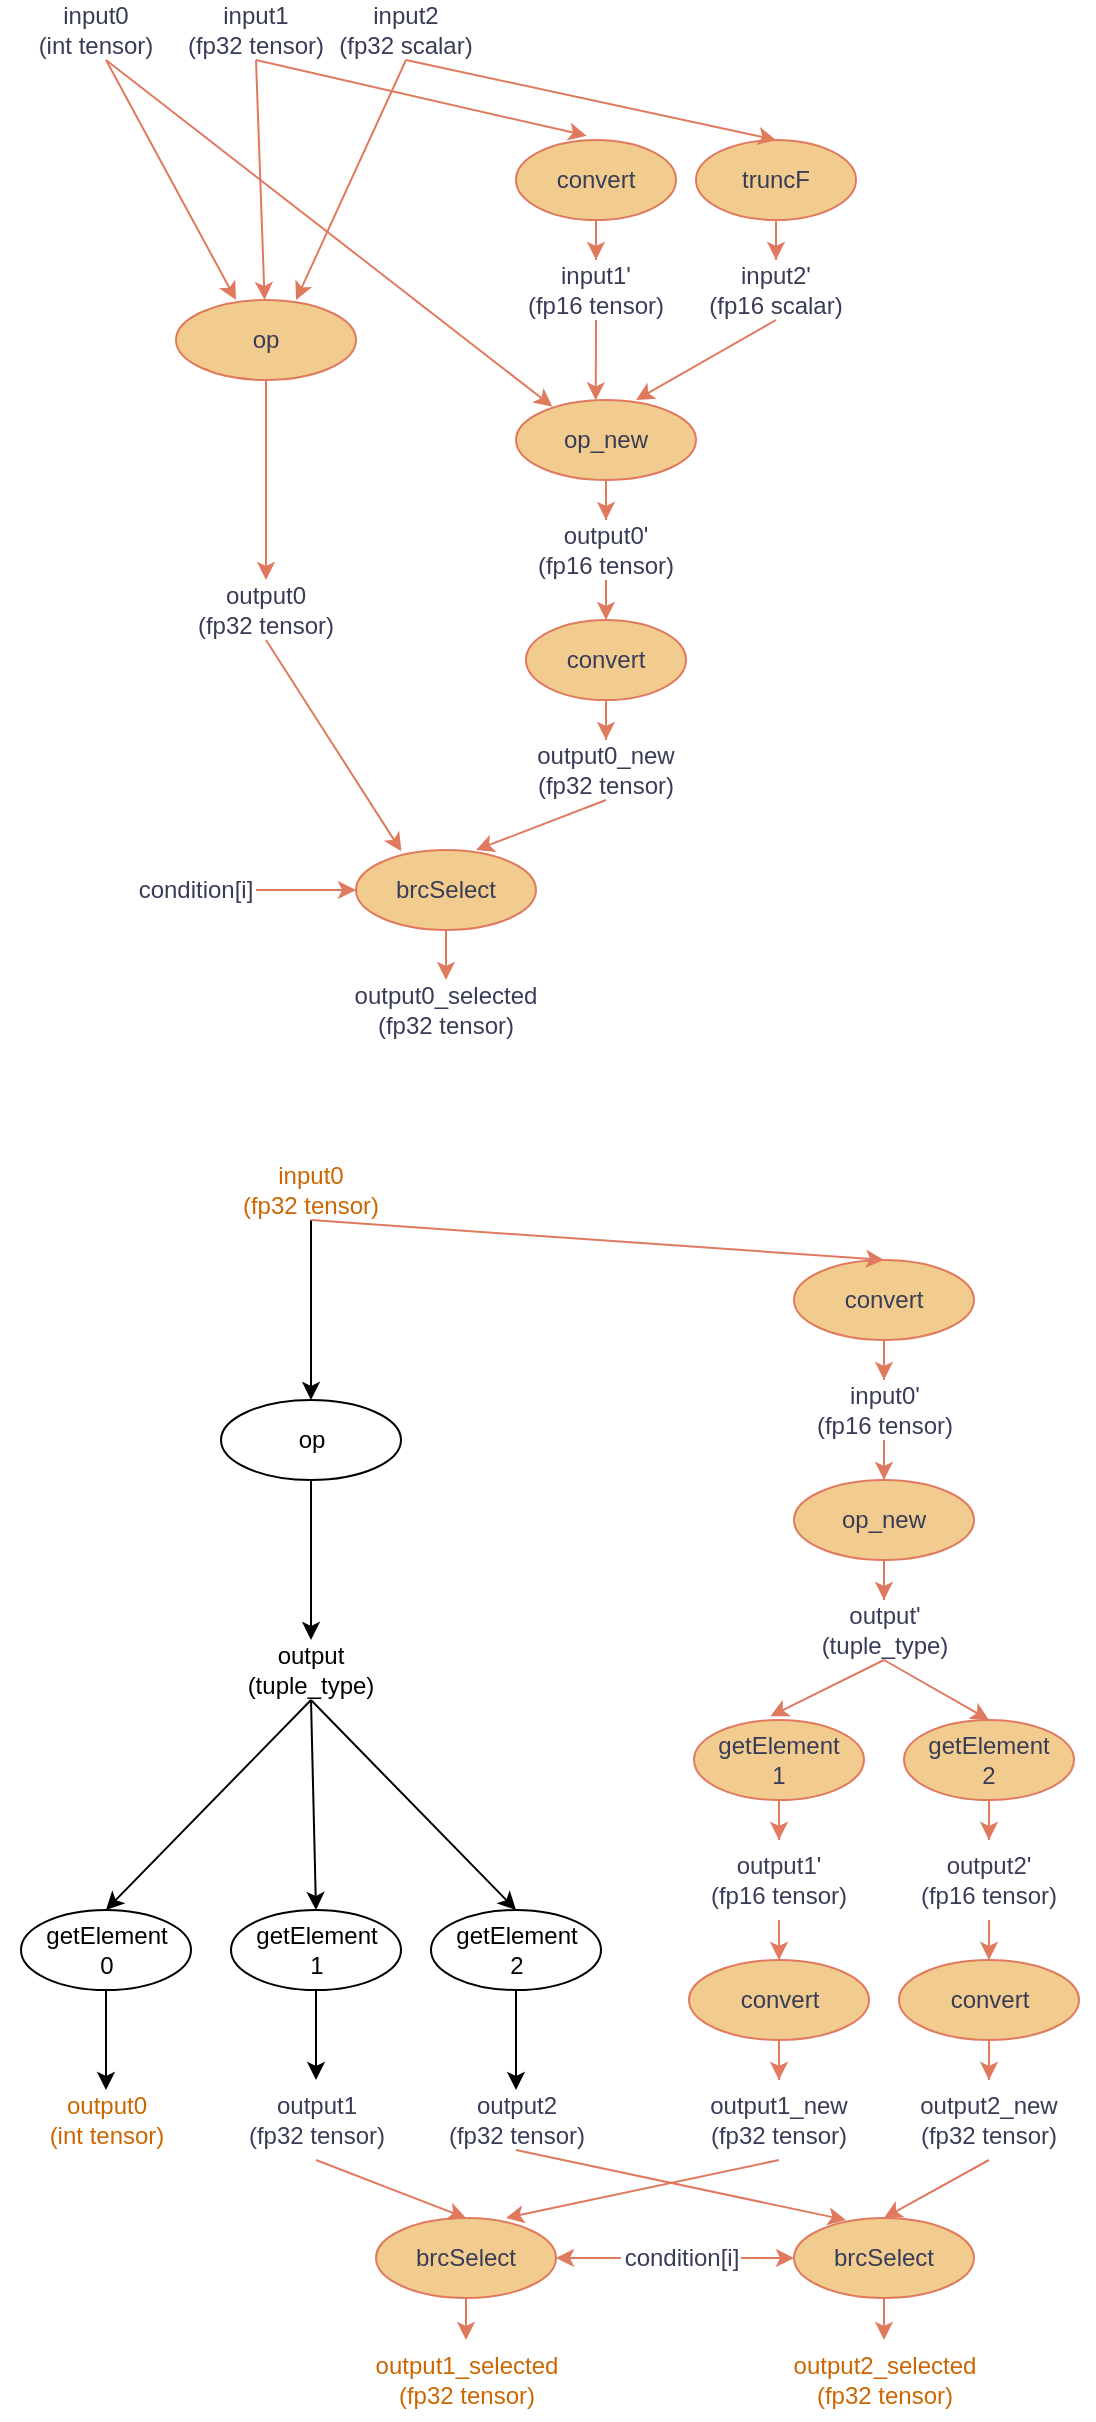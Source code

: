 <mxfile version="27.1.6">
  <diagram name="第 1 页" id="8usLCUESEWRcv9b8wNLU">
    <mxGraphModel dx="987" dy="632" grid="1" gridSize="10" guides="1" tooltips="1" connect="1" arrows="1" fold="1" page="1" pageScale="1" pageWidth="827" pageHeight="1169" math="0" shadow="0">
      <root>
        <mxCell id="0" />
        <mxCell id="1" parent="0" />
        <mxCell id="YgcYX4NG-kuvZ8Um1KBY-14" value="" style="edgeStyle=orthogonalEdgeStyle;rounded=0;orthogonalLoop=1;jettySize=auto;html=1;labelBackgroundColor=none;fontColor=default;strokeColor=#E07A5F;" edge="1" parent="1" source="YgcYX4NG-kuvZ8Um1KBY-1" target="YgcYX4NG-kuvZ8Um1KBY-9">
          <mxGeometry relative="1" as="geometry" />
        </mxCell>
        <mxCell id="YgcYX4NG-kuvZ8Um1KBY-1" value="op" style="ellipse;whiteSpace=wrap;html=1;labelBackgroundColor=none;fillColor=#F2CC8F;strokeColor=#E07A5F;fontColor=#393C56;" vertex="1" parent="1">
          <mxGeometry x="105" y="170" width="90" height="40" as="geometry" />
        </mxCell>
        <mxCell id="YgcYX4NG-kuvZ8Um1KBY-2" value="input1&lt;div&gt;(fp32 tensor)&lt;/div&gt;" style="text;html=1;align=center;verticalAlign=middle;whiteSpace=wrap;rounded=0;labelBackgroundColor=none;fontColor=#393C56;" vertex="1" parent="1">
          <mxGeometry x="95" y="20" width="100" height="30" as="geometry" />
        </mxCell>
        <mxCell id="YgcYX4NG-kuvZ8Um1KBY-3" value="input2&lt;div&gt;(fp32 scalar)&lt;/div&gt;" style="text;html=1;align=center;verticalAlign=middle;whiteSpace=wrap;rounded=0;labelBackgroundColor=none;fontColor=#393C56;" vertex="1" parent="1">
          <mxGeometry x="175" y="20" width="90" height="30" as="geometry" />
        </mxCell>
        <mxCell id="YgcYX4NG-kuvZ8Um1KBY-4" value="input0&lt;div&gt;(int tensor)&lt;/div&gt;" style="text;html=1;align=center;verticalAlign=middle;whiteSpace=wrap;rounded=0;labelBackgroundColor=none;fontColor=#393C56;" vertex="1" parent="1">
          <mxGeometry x="20" y="20" width="90" height="30" as="geometry" />
        </mxCell>
        <mxCell id="YgcYX4NG-kuvZ8Um1KBY-9" value="output0&lt;div&gt;(fp32 tensor)&lt;/div&gt;" style="text;html=1;align=center;verticalAlign=middle;whiteSpace=wrap;rounded=0;labelBackgroundColor=none;fontColor=#393C56;" vertex="1" parent="1">
          <mxGeometry x="95" y="310" width="110" height="30" as="geometry" />
        </mxCell>
        <mxCell id="YgcYX4NG-kuvZ8Um1KBY-10" value="" style="endArrow=classic;html=1;rounded=0;exitX=0.5;exitY=1;exitDx=0;exitDy=0;labelBackgroundColor=none;fontColor=default;strokeColor=#E07A5F;" edge="1" parent="1" source="YgcYX4NG-kuvZ8Um1KBY-2" target="YgcYX4NG-kuvZ8Um1KBY-1">
          <mxGeometry width="50" height="50" relative="1" as="geometry">
            <mxPoint x="285" y="180" as="sourcePoint" />
            <mxPoint x="145" y="90" as="targetPoint" />
          </mxGeometry>
        </mxCell>
        <mxCell id="YgcYX4NG-kuvZ8Um1KBY-13" value="" style="endArrow=classic;html=1;rounded=0;exitX=0.5;exitY=1;exitDx=0;exitDy=0;entryX=0.333;entryY=0;entryDx=0;entryDy=0;entryPerimeter=0;labelBackgroundColor=none;fontColor=default;strokeColor=#E07A5F;" edge="1" parent="1" target="YgcYX4NG-kuvZ8Um1KBY-1">
          <mxGeometry width="50" height="50" relative="1" as="geometry">
            <mxPoint x="70.0" y="50" as="sourcePoint" />
            <mxPoint x="335" y="130" as="targetPoint" />
          </mxGeometry>
        </mxCell>
        <mxCell id="YgcYX4NG-kuvZ8Um1KBY-21" value="" style="edgeStyle=orthogonalEdgeStyle;rounded=0;orthogonalLoop=1;jettySize=auto;html=1;labelBackgroundColor=none;strokeColor=#E07A5F;fontColor=default;" edge="1" parent="1" source="YgcYX4NG-kuvZ8Um1KBY-15" target="YgcYX4NG-kuvZ8Um1KBY-19">
          <mxGeometry relative="1" as="geometry" />
        </mxCell>
        <mxCell id="YgcYX4NG-kuvZ8Um1KBY-15" value="convert" style="ellipse;whiteSpace=wrap;html=1;labelBackgroundColor=none;fillColor=#F2CC8F;strokeColor=#E07A5F;fontColor=#393C56;" vertex="1" parent="1">
          <mxGeometry x="275" y="90" width="80" height="40" as="geometry" />
        </mxCell>
        <mxCell id="YgcYX4NG-kuvZ8Um1KBY-24" value="" style="edgeStyle=orthogonalEdgeStyle;rounded=0;orthogonalLoop=1;jettySize=auto;html=1;labelBackgroundColor=none;strokeColor=#E07A5F;fontColor=default;" edge="1" parent="1" source="YgcYX4NG-kuvZ8Um1KBY-16" target="YgcYX4NG-kuvZ8Um1KBY-20">
          <mxGeometry relative="1" as="geometry" />
        </mxCell>
        <mxCell id="YgcYX4NG-kuvZ8Um1KBY-16" value="truncF" style="ellipse;whiteSpace=wrap;html=1;labelBackgroundColor=none;fillColor=#F2CC8F;strokeColor=#E07A5F;fontColor=#393C56;" vertex="1" parent="1">
          <mxGeometry x="365" y="90" width="80" height="40" as="geometry" />
        </mxCell>
        <mxCell id="YgcYX4NG-kuvZ8Um1KBY-17" value="" style="endArrow=classic;html=1;rounded=0;exitX=0.5;exitY=1;exitDx=0;exitDy=0;entryX=0.441;entryY=-0.054;entryDx=0;entryDy=0;entryPerimeter=0;labelBackgroundColor=none;strokeColor=#E07A5F;fontColor=default;" edge="1" parent="1" source="YgcYX4NG-kuvZ8Um1KBY-2" target="YgcYX4NG-kuvZ8Um1KBY-15">
          <mxGeometry width="50" height="50" relative="1" as="geometry">
            <mxPoint x="285" y="180" as="sourcePoint" />
            <mxPoint x="335" y="130" as="targetPoint" />
          </mxGeometry>
        </mxCell>
        <mxCell id="YgcYX4NG-kuvZ8Um1KBY-18" value="" style="endArrow=classic;html=1;rounded=0;exitX=0.5;exitY=1;exitDx=0;exitDy=0;entryX=0.5;entryY=0;entryDx=0;entryDy=0;labelBackgroundColor=none;strokeColor=#E07A5F;fontColor=default;" edge="1" parent="1" source="YgcYX4NG-kuvZ8Um1KBY-3" target="YgcYX4NG-kuvZ8Um1KBY-16">
          <mxGeometry width="50" height="50" relative="1" as="geometry">
            <mxPoint x="285" y="180" as="sourcePoint" />
            <mxPoint x="335" y="130" as="targetPoint" />
          </mxGeometry>
        </mxCell>
        <mxCell id="YgcYX4NG-kuvZ8Um1KBY-19" value="input1&#39;&lt;div&gt;(fp16 tensor)&lt;/div&gt;" style="text;html=1;align=center;verticalAlign=middle;whiteSpace=wrap;rounded=0;labelBackgroundColor=none;fontColor=#393C56;" vertex="1" parent="1">
          <mxGeometry x="275" y="150" width="80" height="30" as="geometry" />
        </mxCell>
        <mxCell id="YgcYX4NG-kuvZ8Um1KBY-20" value="input2&#39;&lt;div&gt;(fp16 scalar)&lt;/div&gt;" style="text;html=1;align=center;verticalAlign=middle;whiteSpace=wrap;rounded=0;labelBackgroundColor=none;fontColor=#393C56;" vertex="1" parent="1">
          <mxGeometry x="360" y="150" width="90" height="30" as="geometry" />
        </mxCell>
        <mxCell id="YgcYX4NG-kuvZ8Um1KBY-25" value="" style="endArrow=classic;html=1;rounded=0;exitX=0.5;exitY=1;exitDx=0;exitDy=0;entryX=0.202;entryY=0.082;entryDx=0;entryDy=0;entryPerimeter=0;labelBackgroundColor=none;strokeColor=#E07A5F;fontColor=default;" edge="1" parent="1" target="YgcYX4NG-kuvZ8Um1KBY-26">
          <mxGeometry width="50" height="50" relative="1" as="geometry">
            <mxPoint x="70.0" y="50" as="sourcePoint" />
            <mxPoint x="255" y="170" as="targetPoint" />
          </mxGeometry>
        </mxCell>
        <mxCell id="YgcYX4NG-kuvZ8Um1KBY-32" value="" style="edgeStyle=orthogonalEdgeStyle;rounded=0;orthogonalLoop=1;jettySize=auto;html=1;labelBackgroundColor=none;strokeColor=#E07A5F;fontColor=default;" edge="1" parent="1" source="YgcYX4NG-kuvZ8Um1KBY-26" target="YgcYX4NG-kuvZ8Um1KBY-30">
          <mxGeometry relative="1" as="geometry" />
        </mxCell>
        <mxCell id="YgcYX4NG-kuvZ8Um1KBY-26" value="op_new" style="ellipse;whiteSpace=wrap;html=1;labelBackgroundColor=none;fillColor=#F2CC8F;strokeColor=#E07A5F;fontColor=#393C56;" vertex="1" parent="1">
          <mxGeometry x="275" y="220" width="90" height="40" as="geometry" />
        </mxCell>
        <mxCell id="YgcYX4NG-kuvZ8Um1KBY-27" value="" style="endArrow=classic;html=1;rounded=0;exitX=0.5;exitY=1;exitDx=0;exitDy=0;entryX=0.443;entryY=0.004;entryDx=0;entryDy=0;entryPerimeter=0;labelBackgroundColor=none;strokeColor=#E07A5F;fontColor=default;" edge="1" parent="1" source="YgcYX4NG-kuvZ8Um1KBY-19" target="YgcYX4NG-kuvZ8Um1KBY-26">
          <mxGeometry width="50" height="50" relative="1" as="geometry">
            <mxPoint x="285" y="180" as="sourcePoint" />
            <mxPoint x="335" y="130" as="targetPoint" />
          </mxGeometry>
        </mxCell>
        <mxCell id="YgcYX4NG-kuvZ8Um1KBY-28" value="" style="endArrow=classic;html=1;rounded=0;exitX=0.5;exitY=1;exitDx=0;exitDy=0;entryX=0.667;entryY=0;entryDx=0;entryDy=0;entryPerimeter=0;labelBackgroundColor=none;strokeColor=#E07A5F;fontColor=default;" edge="1" parent="1" source="YgcYX4NG-kuvZ8Um1KBY-20" target="YgcYX4NG-kuvZ8Um1KBY-26">
          <mxGeometry width="50" height="50" relative="1" as="geometry">
            <mxPoint x="285" y="180" as="sourcePoint" />
            <mxPoint x="335" y="130" as="targetPoint" />
          </mxGeometry>
        </mxCell>
        <mxCell id="YgcYX4NG-kuvZ8Um1KBY-29" value="" style="endArrow=classic;html=1;rounded=0;exitX=0.5;exitY=1;exitDx=0;exitDy=0;entryX=0.667;entryY=0;entryDx=0;entryDy=0;entryPerimeter=0;labelBackgroundColor=none;fontColor=default;strokeColor=#E07A5F;" edge="1" parent="1" source="YgcYX4NG-kuvZ8Um1KBY-3" target="YgcYX4NG-kuvZ8Um1KBY-1">
          <mxGeometry width="50" height="50" relative="1" as="geometry">
            <mxPoint x="285" y="180" as="sourcePoint" />
            <mxPoint x="335" y="130" as="targetPoint" />
          </mxGeometry>
        </mxCell>
        <mxCell id="YgcYX4NG-kuvZ8Um1KBY-34" value="" style="edgeStyle=orthogonalEdgeStyle;rounded=0;orthogonalLoop=1;jettySize=auto;html=1;labelBackgroundColor=none;strokeColor=#E07A5F;fontColor=default;" edge="1" parent="1" source="YgcYX4NG-kuvZ8Um1KBY-30" target="YgcYX4NG-kuvZ8Um1KBY-33">
          <mxGeometry relative="1" as="geometry" />
        </mxCell>
        <mxCell id="YgcYX4NG-kuvZ8Um1KBY-30" value="output0&#39;&lt;div&gt;(fp16 tensor)&lt;/div&gt;" style="text;html=1;align=center;verticalAlign=middle;whiteSpace=wrap;rounded=0;labelBackgroundColor=none;fontColor=#393C56;" vertex="1" parent="1">
          <mxGeometry x="265" y="280" width="110" height="30" as="geometry" />
        </mxCell>
        <mxCell id="YgcYX4NG-kuvZ8Um1KBY-36" value="" style="edgeStyle=orthogonalEdgeStyle;rounded=0;orthogonalLoop=1;jettySize=auto;html=1;labelBackgroundColor=none;strokeColor=#E07A5F;fontColor=default;" edge="1" parent="1" source="YgcYX4NG-kuvZ8Um1KBY-33" target="YgcYX4NG-kuvZ8Um1KBY-35">
          <mxGeometry relative="1" as="geometry" />
        </mxCell>
        <mxCell id="YgcYX4NG-kuvZ8Um1KBY-33" value="convert" style="ellipse;whiteSpace=wrap;html=1;labelBackgroundColor=none;fillColor=#F2CC8F;strokeColor=#E07A5F;fontColor=#393C56;" vertex="1" parent="1">
          <mxGeometry x="280" y="330" width="80" height="40" as="geometry" />
        </mxCell>
        <mxCell id="YgcYX4NG-kuvZ8Um1KBY-35" value="output0_new&lt;div&gt;(fp32 tensor)&lt;/div&gt;" style="text;html=1;align=center;verticalAlign=middle;whiteSpace=wrap;rounded=0;labelBackgroundColor=none;fontColor=#393C56;" vertex="1" parent="1">
          <mxGeometry x="265" y="390" width="110" height="30" as="geometry" />
        </mxCell>
        <mxCell id="YgcYX4NG-kuvZ8Um1KBY-44" value="" style="edgeStyle=orthogonalEdgeStyle;rounded=0;orthogonalLoop=1;jettySize=auto;html=1;labelBackgroundColor=none;strokeColor=#E07A5F;fontColor=default;" edge="1" parent="1" source="YgcYX4NG-kuvZ8Um1KBY-37" target="YgcYX4NG-kuvZ8Um1KBY-43">
          <mxGeometry relative="1" as="geometry" />
        </mxCell>
        <mxCell id="YgcYX4NG-kuvZ8Um1KBY-37" value="brcSelect" style="ellipse;whiteSpace=wrap;html=1;labelBackgroundColor=none;fillColor=#F2CC8F;strokeColor=#E07A5F;fontColor=#393C56;" vertex="1" parent="1">
          <mxGeometry x="195" y="445" width="90" height="40" as="geometry" />
        </mxCell>
        <mxCell id="YgcYX4NG-kuvZ8Um1KBY-38" value="" style="endArrow=classic;html=1;rounded=0;exitX=0.5;exitY=1;exitDx=0;exitDy=0;entryX=0.252;entryY=0.017;entryDx=0;entryDy=0;entryPerimeter=0;labelBackgroundColor=none;strokeColor=#E07A5F;fontColor=default;" edge="1" parent="1" source="YgcYX4NG-kuvZ8Um1KBY-9" target="YgcYX4NG-kuvZ8Um1KBY-37">
          <mxGeometry width="50" height="50" relative="1" as="geometry">
            <mxPoint x="255" y="310" as="sourcePoint" />
            <mxPoint x="305" y="260" as="targetPoint" />
          </mxGeometry>
        </mxCell>
        <mxCell id="YgcYX4NG-kuvZ8Um1KBY-39" value="" style="endArrow=classic;html=1;rounded=0;exitX=0.5;exitY=1;exitDx=0;exitDy=0;entryX=0.667;entryY=0;entryDx=0;entryDy=0;entryPerimeter=0;labelBackgroundColor=none;strokeColor=#E07A5F;fontColor=default;" edge="1" parent="1" source="YgcYX4NG-kuvZ8Um1KBY-35" target="YgcYX4NG-kuvZ8Um1KBY-37">
          <mxGeometry width="50" height="50" relative="1" as="geometry">
            <mxPoint x="265" y="410" as="sourcePoint" />
            <mxPoint x="225" y="440" as="targetPoint" />
          </mxGeometry>
        </mxCell>
        <mxCell id="YgcYX4NG-kuvZ8Um1KBY-42" value="" style="edgeStyle=orthogonalEdgeStyle;rounded=0;orthogonalLoop=1;jettySize=auto;html=1;labelBackgroundColor=none;strokeColor=#E07A5F;fontColor=default;" edge="1" parent="1" source="YgcYX4NG-kuvZ8Um1KBY-40" target="YgcYX4NG-kuvZ8Um1KBY-37">
          <mxGeometry relative="1" as="geometry" />
        </mxCell>
        <mxCell id="YgcYX4NG-kuvZ8Um1KBY-40" value="condition[i]" style="text;html=1;align=center;verticalAlign=middle;whiteSpace=wrap;rounded=0;labelBackgroundColor=none;fontColor=#393C56;" vertex="1" parent="1">
          <mxGeometry x="85" y="450" width="60" height="30" as="geometry" />
        </mxCell>
        <mxCell id="YgcYX4NG-kuvZ8Um1KBY-43" value="output0_selected&lt;div&gt;(fp32 tensor)&lt;/div&gt;" style="text;html=1;align=center;verticalAlign=middle;whiteSpace=wrap;rounded=0;labelBackgroundColor=none;fontColor=#393C56;" vertex="1" parent="1">
          <mxGeometry x="185" y="510" width="110" height="30" as="geometry" />
        </mxCell>
        <mxCell id="YgcYX4NG-kuvZ8Um1KBY-45" value="input0&lt;div&gt;(fp32 tensor)&lt;/div&gt;" style="text;html=1;align=center;verticalAlign=middle;whiteSpace=wrap;rounded=0;fontColor=#CC6600;labelBackgroundColor=none;" vertex="1" parent="1">
          <mxGeometry x="120" y="600" width="105" height="30" as="geometry" />
        </mxCell>
        <mxCell id="YgcYX4NG-kuvZ8Um1KBY-53" value="" style="edgeStyle=orthogonalEdgeStyle;rounded=0;orthogonalLoop=1;jettySize=auto;html=1;fontColor=default;labelBackgroundColor=none;" edge="1" parent="1" source="YgcYX4NG-kuvZ8Um1KBY-46" target="YgcYX4NG-kuvZ8Um1KBY-50">
          <mxGeometry relative="1" as="geometry" />
        </mxCell>
        <mxCell id="YgcYX4NG-kuvZ8Um1KBY-46" value="op" style="ellipse;whiteSpace=wrap;html=1;labelBackgroundColor=none;" vertex="1" parent="1">
          <mxGeometry x="127.5" y="720" width="90" height="40" as="geometry" />
        </mxCell>
        <mxCell id="YgcYX4NG-kuvZ8Um1KBY-47" value="output0&lt;div&gt;(int tensor)&lt;/div&gt;" style="text;html=1;align=center;verticalAlign=middle;whiteSpace=wrap;rounded=0;fontColor=#CC6600;labelBackgroundColor=none;" vertex="1" parent="1">
          <mxGeometry x="17.5" y="1065" width="105" height="30" as="geometry" />
        </mxCell>
        <mxCell id="YgcYX4NG-kuvZ8Um1KBY-48" value="output1&lt;span style=&quot;color: rgba(0, 0, 0, 0); font-family: monospace; font-size: 0px; text-align: start; text-wrap-mode: nowrap;&quot;&gt;%3CmxGraphModel%3E%3Croot%3E%3CmxCell%20id%3D%220%22%2F%3E%3CmxCell%20id%3D%221%22%20parent%3D%220%22%2F%3E%3CmxCell%20id%3D%222%22%20value%3D%22output0%26lt%3Bdiv%26gt%3B(fp32%20tensor)%26lt%3B%2Fdiv%26gt%3B%22%20style%3D%22text%3Bhtml%3D1%3Balign%3Dcenter%3BverticalAlign%3Dmiddle%3BwhiteSpace%3Dwrap%3Brounded%3D0%3BfontColor%3D%23393C56%3B%22%20vertex%3D%221%22%20parent%3D%221%22%3E%3CmxGeometry%20x%3D%2270%22%20y%3D%22760%22%20width%3D%22105%22%20height%3D%2230%22%20as%3D%22geometry%22%2F%3E%3C%2FmxCell%3E%3C%2Froot%3E%3C%2FmxGraphModel%3E&lt;/span&gt;&lt;div&gt;(fp32 tensor)&lt;/div&gt;" style="text;html=1;align=center;verticalAlign=middle;whiteSpace=wrap;rounded=0;fontColor=#393C56;labelBackgroundColor=none;" vertex="1" parent="1">
          <mxGeometry x="122.5" y="1060" width="105" height="40" as="geometry" />
        </mxCell>
        <mxCell id="YgcYX4NG-kuvZ8Um1KBY-49" value="output2&lt;span style=&quot;color: rgba(0, 0, 0, 0); font-family: monospace; font-size: 0px; text-align: start; text-wrap-mode: nowrap;&quot;&gt;%3CmxGraphModel%3E%3Croot%3E%3CmxCell%20id%3D%220%22%2F%3E%3CmxCell%20id%3D%221%22%20parent%3D%220%22%2F%3E%3CmxCell%20id%3D%222%22%20value%3D%22output0%26lt%3Bdiv%26gt%3B(fp32%20tensor)%26lt%3B%2Fdiv%26gt%3B%22%20style%3D%22text%3Bhtml%3D1%3Balign%3Dcenter%3BverticalAlign%3Dmiddle%3BwhiteSpace%3Dwrap%3Brounded%3D0%3BfontColor%3D%23393C56%3B%22%20vertex%3D%221%22%20parent%3D%221%22%3E%3CmxGeometry%20x%3D%2270%22%20y%3D%22760%22%20width%3D%22105%22%20height%3D%2230%22%20as%3D%22geometry%22%2F%3E%3C%2FmxCell%3E%3C%2Froot%3E%3C%2FmxGraphModel%3E&lt;/span&gt;&lt;div&gt;(fp32 tensor)&lt;/div&gt;" style="text;html=1;align=center;verticalAlign=middle;whiteSpace=wrap;rounded=0;fontColor=#393C56;labelBackgroundColor=none;" vertex="1" parent="1">
          <mxGeometry x="222.5" y="1065" width="105" height="30" as="geometry" />
        </mxCell>
        <mxCell id="YgcYX4NG-kuvZ8Um1KBY-50" value="output&lt;div&gt;(tuple_type)&lt;/div&gt;" style="text;html=1;align=center;verticalAlign=middle;whiteSpace=wrap;rounded=0;labelBackgroundColor=none;" vertex="1" parent="1">
          <mxGeometry x="120" y="840" width="105" height="30" as="geometry" />
        </mxCell>
        <mxCell id="YgcYX4NG-kuvZ8Um1KBY-52" value="" style="endArrow=classic;html=1;rounded=0;fontColor=default;exitX=0.5;exitY=1;exitDx=0;exitDy=0;entryX=0.5;entryY=0;entryDx=0;entryDy=0;labelBackgroundColor=none;" edge="1" parent="1" source="YgcYX4NG-kuvZ8Um1KBY-45" target="YgcYX4NG-kuvZ8Um1KBY-46">
          <mxGeometry width="50" height="50" relative="1" as="geometry">
            <mxPoint x="285" y="640" as="sourcePoint" />
            <mxPoint x="335" y="590" as="targetPoint" />
          </mxGeometry>
        </mxCell>
        <mxCell id="YgcYX4NG-kuvZ8Um1KBY-61" value="" style="edgeStyle=orthogonalEdgeStyle;rounded=0;orthogonalLoop=1;jettySize=auto;html=1;fontColor=default;labelBackgroundColor=none;" edge="1" parent="1" source="YgcYX4NG-kuvZ8Um1KBY-54" target="YgcYX4NG-kuvZ8Um1KBY-47">
          <mxGeometry relative="1" as="geometry" />
        </mxCell>
        <mxCell id="YgcYX4NG-kuvZ8Um1KBY-54" value="getElement&lt;div&gt;0&lt;/div&gt;" style="ellipse;whiteSpace=wrap;html=1;labelBackgroundColor=none;" vertex="1" parent="1">
          <mxGeometry x="27.5" y="975" width="85" height="40" as="geometry" />
        </mxCell>
        <mxCell id="YgcYX4NG-kuvZ8Um1KBY-62" value="" style="edgeStyle=orthogonalEdgeStyle;rounded=0;orthogonalLoop=1;jettySize=auto;html=1;fontColor=default;labelBackgroundColor=none;" edge="1" parent="1" source="YgcYX4NG-kuvZ8Um1KBY-55" target="YgcYX4NG-kuvZ8Um1KBY-48">
          <mxGeometry relative="1" as="geometry" />
        </mxCell>
        <mxCell id="YgcYX4NG-kuvZ8Um1KBY-55" value="getElement&lt;div&gt;1&lt;/div&gt;" style="ellipse;whiteSpace=wrap;html=1;labelBackgroundColor=none;" vertex="1" parent="1">
          <mxGeometry x="132.5" y="975" width="85" height="40" as="geometry" />
        </mxCell>
        <mxCell id="YgcYX4NG-kuvZ8Um1KBY-63" value="" style="edgeStyle=orthogonalEdgeStyle;rounded=0;orthogonalLoop=1;jettySize=auto;html=1;fontColor=default;labelBackgroundColor=none;" edge="1" parent="1" source="YgcYX4NG-kuvZ8Um1KBY-56" target="YgcYX4NG-kuvZ8Um1KBY-49">
          <mxGeometry relative="1" as="geometry" />
        </mxCell>
        <mxCell id="YgcYX4NG-kuvZ8Um1KBY-56" value="getElement&lt;div&gt;2&lt;/div&gt;" style="ellipse;whiteSpace=wrap;html=1;labelBackgroundColor=none;" vertex="1" parent="1">
          <mxGeometry x="232.5" y="975" width="85" height="40" as="geometry" />
        </mxCell>
        <mxCell id="YgcYX4NG-kuvZ8Um1KBY-57" value="" style="endArrow=classic;html=1;rounded=0;fontColor=default;exitX=0.5;exitY=1;exitDx=0;exitDy=0;entryX=0.5;entryY=0;entryDx=0;entryDy=0;labelBackgroundColor=none;" edge="1" parent="1" source="YgcYX4NG-kuvZ8Um1KBY-50" target="YgcYX4NG-kuvZ8Um1KBY-54">
          <mxGeometry width="50" height="50" relative="1" as="geometry">
            <mxPoint x="342.5" y="1005" as="sourcePoint" />
            <mxPoint x="392.5" y="955" as="targetPoint" />
          </mxGeometry>
        </mxCell>
        <mxCell id="YgcYX4NG-kuvZ8Um1KBY-58" value="" style="endArrow=classic;html=1;rounded=0;fontColor=default;exitX=0.5;exitY=1;exitDx=0;exitDy=0;entryX=0.5;entryY=0;entryDx=0;entryDy=0;labelBackgroundColor=none;" edge="1" parent="1" source="YgcYX4NG-kuvZ8Um1KBY-50" target="YgcYX4NG-kuvZ8Um1KBY-55">
          <mxGeometry width="50" height="50" relative="1" as="geometry">
            <mxPoint x="342.5" y="1005" as="sourcePoint" />
            <mxPoint x="392.5" y="955" as="targetPoint" />
          </mxGeometry>
        </mxCell>
        <mxCell id="YgcYX4NG-kuvZ8Um1KBY-59" value="" style="endArrow=classic;html=1;rounded=0;fontColor=default;exitX=0.5;exitY=1;exitDx=0;exitDy=0;entryX=0.5;entryY=0;entryDx=0;entryDy=0;labelBackgroundColor=none;" edge="1" parent="1" source="YgcYX4NG-kuvZ8Um1KBY-50" target="YgcYX4NG-kuvZ8Um1KBY-56">
          <mxGeometry width="50" height="50" relative="1" as="geometry">
            <mxPoint x="342.5" y="1005" as="sourcePoint" />
            <mxPoint x="392.5" y="955" as="targetPoint" />
          </mxGeometry>
        </mxCell>
        <mxCell id="YgcYX4NG-kuvZ8Um1KBY-67" value="" style="edgeStyle=orthogonalEdgeStyle;rounded=0;orthogonalLoop=1;jettySize=auto;html=1;strokeColor=#E07A5F;fontColor=default;fillColor=#F2CC8F;labelBackgroundColor=none;" edge="1" parent="1" source="YgcYX4NG-kuvZ8Um1KBY-64" target="YgcYX4NG-kuvZ8Um1KBY-66">
          <mxGeometry relative="1" as="geometry" />
        </mxCell>
        <mxCell id="YgcYX4NG-kuvZ8Um1KBY-64" value="convert" style="ellipse;whiteSpace=wrap;html=1;labelBackgroundColor=none;fillColor=#F2CC8F;strokeColor=#E07A5F;fontColor=#393C56;" vertex="1" parent="1">
          <mxGeometry x="414" y="650" width="90" height="40" as="geometry" />
        </mxCell>
        <mxCell id="YgcYX4NG-kuvZ8Um1KBY-65" value="" style="endArrow=classic;html=1;rounded=0;strokeColor=#E07A5F;fontColor=default;fillColor=#F2CC8F;exitX=0.5;exitY=1;exitDx=0;exitDy=0;entryX=0.5;entryY=0;entryDx=0;entryDy=0;labelBackgroundColor=none;" edge="1" parent="1" source="YgcYX4NG-kuvZ8Um1KBY-45" target="YgcYX4NG-kuvZ8Um1KBY-64">
          <mxGeometry width="50" height="50" relative="1" as="geometry">
            <mxPoint x="340" y="760" as="sourcePoint" />
            <mxPoint x="390" y="710" as="targetPoint" />
          </mxGeometry>
        </mxCell>
        <mxCell id="YgcYX4NG-kuvZ8Um1KBY-70" value="" style="edgeStyle=orthogonalEdgeStyle;rounded=0;orthogonalLoop=1;jettySize=auto;html=1;strokeColor=#E07A5F;fontColor=default;fillColor=#F2CC8F;labelBackgroundColor=none;" edge="1" parent="1" source="YgcYX4NG-kuvZ8Um1KBY-66" target="YgcYX4NG-kuvZ8Um1KBY-69">
          <mxGeometry relative="1" as="geometry" />
        </mxCell>
        <mxCell id="YgcYX4NG-kuvZ8Um1KBY-66" value="input0&#39;&lt;div&gt;(fp16 tensor)&lt;/div&gt;" style="text;html=1;align=center;verticalAlign=middle;whiteSpace=wrap;rounded=0;fontColor=#393C56;labelBackgroundColor=none;" vertex="1" parent="1">
          <mxGeometry x="406.5" y="710" width="105" height="30" as="geometry" />
        </mxCell>
        <mxCell id="YgcYX4NG-kuvZ8Um1KBY-72" value="" style="edgeStyle=orthogonalEdgeStyle;rounded=0;orthogonalLoop=1;jettySize=auto;html=1;strokeColor=#E07A5F;fontColor=default;fillColor=#F2CC8F;labelBackgroundColor=none;" edge="1" parent="1" source="YgcYX4NG-kuvZ8Um1KBY-69" target="YgcYX4NG-kuvZ8Um1KBY-71">
          <mxGeometry relative="1" as="geometry" />
        </mxCell>
        <mxCell id="YgcYX4NG-kuvZ8Um1KBY-69" value="op_new" style="ellipse;whiteSpace=wrap;html=1;labelBackgroundColor=none;fillColor=#F2CC8F;strokeColor=#E07A5F;fontColor=#393C56;" vertex="1" parent="1">
          <mxGeometry x="414" y="760" width="90" height="40" as="geometry" />
        </mxCell>
        <mxCell id="YgcYX4NG-kuvZ8Um1KBY-71" value="output&#39;&lt;div&gt;(tuple_type)&lt;/div&gt;" style="text;html=1;align=center;verticalAlign=middle;whiteSpace=wrap;rounded=0;fontColor=#393C56;labelBackgroundColor=none;" vertex="1" parent="1">
          <mxGeometry x="406.5" y="820" width="105" height="30" as="geometry" />
        </mxCell>
        <mxCell id="YgcYX4NG-kuvZ8Um1KBY-79" value="" style="edgeStyle=orthogonalEdgeStyle;rounded=0;orthogonalLoop=1;jettySize=auto;html=1;strokeColor=#E07A5F;fontColor=default;fillColor=#F2CC8F;labelBackgroundColor=none;" edge="1" parent="1" source="YgcYX4NG-kuvZ8Um1KBY-73" target="YgcYX4NG-kuvZ8Um1KBY-77">
          <mxGeometry relative="1" as="geometry" />
        </mxCell>
        <mxCell id="YgcYX4NG-kuvZ8Um1KBY-73" value="getElement&lt;div&gt;1&lt;/div&gt;" style="ellipse;whiteSpace=wrap;html=1;labelBackgroundColor=none;fillColor=#F2CC8F;strokeColor=#E07A5F;fontColor=#393C56;" vertex="1" parent="1">
          <mxGeometry x="364" y="880" width="85" height="40" as="geometry" />
        </mxCell>
        <mxCell id="YgcYX4NG-kuvZ8Um1KBY-80" value="" style="edgeStyle=orthogonalEdgeStyle;rounded=0;orthogonalLoop=1;jettySize=auto;html=1;strokeColor=#E07A5F;fontColor=default;fillColor=#F2CC8F;labelBackgroundColor=none;" edge="1" parent="1" source="YgcYX4NG-kuvZ8Um1KBY-74" target="YgcYX4NG-kuvZ8Um1KBY-78">
          <mxGeometry relative="1" as="geometry" />
        </mxCell>
        <mxCell id="YgcYX4NG-kuvZ8Um1KBY-74" value="getElement&lt;div&gt;2&lt;/div&gt;" style="ellipse;whiteSpace=wrap;html=1;labelBackgroundColor=none;fillColor=#F2CC8F;strokeColor=#E07A5F;fontColor=#393C56;" vertex="1" parent="1">
          <mxGeometry x="469" y="880" width="85" height="40" as="geometry" />
        </mxCell>
        <mxCell id="YgcYX4NG-kuvZ8Um1KBY-75" value="" style="endArrow=classic;html=1;rounded=0;strokeColor=#E07A5F;fontColor=default;fillColor=#F2CC8F;exitX=0.5;exitY=1;exitDx=0;exitDy=0;entryX=0.449;entryY=-0.047;entryDx=0;entryDy=0;entryPerimeter=0;labelBackgroundColor=none;" edge="1" parent="1" source="YgcYX4NG-kuvZ8Um1KBY-71" target="YgcYX4NG-kuvZ8Um1KBY-73">
          <mxGeometry width="50" height="50" relative="1" as="geometry">
            <mxPoint x="458" y="870" as="sourcePoint" />
            <mxPoint x="389" y="890" as="targetPoint" />
          </mxGeometry>
        </mxCell>
        <mxCell id="YgcYX4NG-kuvZ8Um1KBY-76" value="" style="endArrow=classic;html=1;rounded=0;strokeColor=#E07A5F;fontColor=default;fillColor=#F2CC8F;entryX=0.5;entryY=0;entryDx=0;entryDy=0;exitX=0.5;exitY=1;exitDx=0;exitDy=0;labelBackgroundColor=none;" edge="1" parent="1" source="YgcYX4NG-kuvZ8Um1KBY-71" target="YgcYX4NG-kuvZ8Um1KBY-74">
          <mxGeometry width="50" height="50" relative="1" as="geometry">
            <mxPoint x="458" y="870" as="sourcePoint" />
            <mxPoint x="389" y="890" as="targetPoint" />
          </mxGeometry>
        </mxCell>
        <mxCell id="YgcYX4NG-kuvZ8Um1KBY-94" value="" style="edgeStyle=orthogonalEdgeStyle;rounded=0;orthogonalLoop=1;jettySize=auto;html=1;strokeColor=#E07A5F;fontColor=default;fillColor=#F2CC8F;labelBackgroundColor=none;" edge="1" parent="1" source="YgcYX4NG-kuvZ8Um1KBY-77" target="YgcYX4NG-kuvZ8Um1KBY-92">
          <mxGeometry relative="1" as="geometry" />
        </mxCell>
        <mxCell id="YgcYX4NG-kuvZ8Um1KBY-77" value="output1&#39;&lt;span style=&quot;color: rgba(0, 0, 0, 0); font-family: monospace; font-size: 0px; text-align: start; text-wrap-mode: nowrap;&quot;&gt;%3CmxGraphModel%3E%3Croot%3E%3CmxCell%20id%3D%220%22%2F%3E%3CmxCell%20id%3D%221%22%20parent%3D%220%22%2F%3E%3CmxCell%20id%3D%222%22%20value%3D%22output0%26lt%3Bdiv%26gt%3B(fp32%20tensor)%26lt%3B%2Fdiv%26gt%3B%22%20style%3D%22text%3Bhtml%3D1%3Balign%3Dcenter%3BverticalAlign%3Dmiddle%3BwhiteSpace%3Dwrap%3Brounded%3D0%3BfontColor%3D%23393C56%3B%22%20vertex%3D%221%22%20parent%3D%221%22%3E%3CmxGeometry%20x%3D%2270%22%20y%3D%22760%22%20width%3D%22105%22%20height%3D%2230%22%20as%3D%22geometry%22%2F%3E%3C%2FmxCell%3E%3C%2Froot%3E%3C%2FmxGraphModel%3E&lt;/span&gt;&lt;div&gt;(fp16 tensor)&lt;/div&gt;" style="text;html=1;align=center;verticalAlign=middle;whiteSpace=wrap;rounded=0;fontColor=#393C56;labelBackgroundColor=none;" vertex="1" parent="1">
          <mxGeometry x="354" y="940" width="105" height="40" as="geometry" />
        </mxCell>
        <mxCell id="YgcYX4NG-kuvZ8Um1KBY-97" value="" style="edgeStyle=orthogonalEdgeStyle;rounded=0;orthogonalLoop=1;jettySize=auto;html=1;strokeColor=#E07A5F;fontColor=default;fillColor=#F2CC8F;labelBackgroundColor=none;" edge="1" parent="1" source="YgcYX4NG-kuvZ8Um1KBY-78" target="YgcYX4NG-kuvZ8Um1KBY-96">
          <mxGeometry relative="1" as="geometry" />
        </mxCell>
        <mxCell id="YgcYX4NG-kuvZ8Um1KBY-78" value="output2&#39;&lt;span style=&quot;color: rgba(0, 0, 0, 0); font-family: monospace; font-size: 0px; text-align: start; text-wrap-mode: nowrap;&quot;&gt;%3CmxGraphModel%3E%3Croot%3E%3CmxCell%20id%3D%220%22%2F%3E%3CmxCell%20id%3D%221%22%20parent%3D%220%22%2F%3E%3CmxCell%20id%3D%222%22%20value%3D%22output0%26lt%3Bdiv%26gt%3B(fp32%20tensor)%26lt%3B%2Fdiv%26gt%3B%22%20style%3D%22text%3Bhtml%3D1%3Balign%3Dcenter%3BverticalAlign%3Dmiddle%3BwhiteSpace%3Dwrap%3Brounded%3D0%3BfontColor%3D%23393C56%3B%22%20vertex%3D%221%22%20parent%3D%221%22%3E%3CmxGeometry%20x%3D%2270%22%20y%3D%22760%22%20width%3D%22105%22%20height%3D%2230%22%20as%3D%22geometry%22%2F%3E%3C%2FmxCell%3E%3C%2Froot%3E%3C%2FmxGraphModel%3E&lt;/span&gt;&lt;div&gt;(fp16 tensor)&lt;/div&gt;" style="text;html=1;align=center;verticalAlign=middle;whiteSpace=wrap;rounded=0;fontColor=#393C56;labelBackgroundColor=none;" vertex="1" parent="1">
          <mxGeometry x="459" y="940" width="105" height="40" as="geometry" />
        </mxCell>
        <mxCell id="YgcYX4NG-kuvZ8Um1KBY-104" value="" style="edgeStyle=orthogonalEdgeStyle;rounded=0;orthogonalLoop=1;jettySize=auto;html=1;strokeColor=#E07A5F;fontColor=default;fillColor=#F2CC8F;labelBackgroundColor=none;" edge="1" parent="1" source="YgcYX4NG-kuvZ8Um1KBY-81" target="YgcYX4NG-kuvZ8Um1KBY-102">
          <mxGeometry relative="1" as="geometry" />
        </mxCell>
        <mxCell id="YgcYX4NG-kuvZ8Um1KBY-81" value="brcSelect" style="ellipse;whiteSpace=wrap;html=1;labelBackgroundColor=none;fillColor=#F2CC8F;strokeColor=#E07A5F;fontColor=#393C56;" vertex="1" parent="1">
          <mxGeometry x="205" y="1129" width="90" height="40" as="geometry" />
        </mxCell>
        <mxCell id="YgcYX4NG-kuvZ8Um1KBY-105" value="" style="edgeStyle=orthogonalEdgeStyle;rounded=0;orthogonalLoop=1;jettySize=auto;html=1;strokeColor=#E07A5F;fontColor=default;fillColor=#F2CC8F;labelBackgroundColor=none;" edge="1" parent="1" source="YgcYX4NG-kuvZ8Um1KBY-82" target="YgcYX4NG-kuvZ8Um1KBY-103">
          <mxGeometry relative="1" as="geometry" />
        </mxCell>
        <mxCell id="YgcYX4NG-kuvZ8Um1KBY-82" value="brcSelect" style="ellipse;whiteSpace=wrap;html=1;labelBackgroundColor=none;fillColor=#F2CC8F;strokeColor=#E07A5F;fontColor=#393C56;" vertex="1" parent="1">
          <mxGeometry x="414" y="1129" width="90" height="40" as="geometry" />
        </mxCell>
        <mxCell id="YgcYX4NG-kuvZ8Um1KBY-83" value="" style="endArrow=classic;html=1;rounded=0;strokeColor=#E07A5F;fontColor=default;fillColor=#F2CC8F;exitX=0.5;exitY=1;exitDx=0;exitDy=0;entryX=0.5;entryY=0;entryDx=0;entryDy=0;labelBackgroundColor=none;" edge="1" parent="1" source="YgcYX4NG-kuvZ8Um1KBY-48" target="YgcYX4NG-kuvZ8Um1KBY-81">
          <mxGeometry width="50" height="50" relative="1" as="geometry">
            <mxPoint x="340" y="1050" as="sourcePoint" />
            <mxPoint x="390" y="1000" as="targetPoint" />
          </mxGeometry>
        </mxCell>
        <mxCell id="YgcYX4NG-kuvZ8Um1KBY-84" value="" style="endArrow=classic;html=1;rounded=0;strokeColor=#E07A5F;fontColor=default;fillColor=#F2CC8F;entryX=0.722;entryY=0;entryDx=0;entryDy=0;entryPerimeter=0;exitX=0.5;exitY=1;exitDx=0;exitDy=0;labelBackgroundColor=none;" edge="1" parent="1" source="YgcYX4NG-kuvZ8Um1KBY-90" target="YgcYX4NG-kuvZ8Um1KBY-81">
          <mxGeometry width="50" height="50" relative="1" as="geometry">
            <mxPoint x="370" y="1090" as="sourcePoint" />
            <mxPoint x="484" y="1030" as="targetPoint" />
          </mxGeometry>
        </mxCell>
        <mxCell id="YgcYX4NG-kuvZ8Um1KBY-85" value="condition[i]" style="text;html=1;align=center;verticalAlign=middle;whiteSpace=wrap;rounded=0;labelBackgroundColor=none;fontColor=#393C56;" vertex="1" parent="1">
          <mxGeometry x="327.5" y="1131.5" width="60" height="35" as="geometry" />
        </mxCell>
        <mxCell id="YgcYX4NG-kuvZ8Um1KBY-86" value="" style="endArrow=classic;html=1;rounded=0;strokeColor=#E07A5F;fontColor=default;fillColor=#F2CC8F;exitX=0.5;exitY=1;exitDx=0;exitDy=0;entryX=0.289;entryY=0.025;entryDx=0;entryDy=0;entryPerimeter=0;labelBackgroundColor=none;" edge="1" parent="1" source="YgcYX4NG-kuvZ8Um1KBY-49" target="YgcYX4NG-kuvZ8Um1KBY-82">
          <mxGeometry width="50" height="50" relative="1" as="geometry">
            <mxPoint x="340" y="1070" as="sourcePoint" />
            <mxPoint x="390" y="1020" as="targetPoint" />
          </mxGeometry>
        </mxCell>
        <mxCell id="YgcYX4NG-kuvZ8Um1KBY-87" value="" style="endArrow=classic;html=1;rounded=0;strokeColor=#E07A5F;fontColor=default;fillColor=#F2CC8F;entryX=0.5;entryY=0;entryDx=0;entryDy=0;exitX=0.5;exitY=1;exitDx=0;exitDy=0;labelBackgroundColor=none;" edge="1" parent="1" source="YgcYX4NG-kuvZ8Um1KBY-98" target="YgcYX4NG-kuvZ8Um1KBY-82">
          <mxGeometry width="50" height="50" relative="1" as="geometry">
            <mxPoint x="440" y="1140" as="sourcePoint" />
            <mxPoint x="390" y="1020" as="targetPoint" />
          </mxGeometry>
        </mxCell>
        <mxCell id="YgcYX4NG-kuvZ8Um1KBY-90" value="output1_new&lt;span style=&quot;color: rgba(0, 0, 0, 0); font-family: monospace; font-size: 0px; text-align: start; text-wrap-mode: nowrap;&quot;&gt;%3CmxGraphModel%3E%3Croot%3E%3CmxCell%20id%3D%220%22%2F%3E%3CmxCell%20id%3D%221%22%20parent%3D%220%22%2F%3E%3CmxCell%20id%3D%222%22%20value%3D%22output0%26lt%3Bdiv%26gt%3B(fp32%20tensor)%26lt%3B%2Fdiv%26gt%3B%22%20style%3D%22text%3Bhtml%3D1%3Balign%3Dcenter%3BverticalAlign%3Dmiddle%3BwhiteSpace%3Dwrap%3Brounded%3D0%3BfontColor%3D%23393C56%3B%22%20vertex%3D%221%22%20parent%3D%221%22%3E%3CmxGeometry%20x%3D%2270%22%20y%3D%22760%22%20width%3D%22105%22%20height%3D%2230%22%20as%3D%22geometry%22%2F%3E%3C%2FmxCell%3E%3C%2Froot%3E%3C%2FmxGraphModel%3E&lt;/span&gt;&lt;div&gt;(fp32 tensor)&lt;/div&gt;" style="text;html=1;align=center;verticalAlign=middle;whiteSpace=wrap;rounded=0;fontColor=#393C56;labelBackgroundColor=none;" vertex="1" parent="1">
          <mxGeometry x="354" y="1060" width="105" height="40" as="geometry" />
        </mxCell>
        <mxCell id="YgcYX4NG-kuvZ8Um1KBY-95" value="" style="edgeStyle=orthogonalEdgeStyle;rounded=0;orthogonalLoop=1;jettySize=auto;html=1;strokeColor=#E07A5F;fontColor=default;fillColor=#F2CC8F;labelBackgroundColor=none;" edge="1" parent="1" source="YgcYX4NG-kuvZ8Um1KBY-92" target="YgcYX4NG-kuvZ8Um1KBY-90">
          <mxGeometry relative="1" as="geometry" />
        </mxCell>
        <mxCell id="YgcYX4NG-kuvZ8Um1KBY-92" value="convert" style="ellipse;whiteSpace=wrap;html=1;labelBackgroundColor=none;fillColor=#F2CC8F;strokeColor=#E07A5F;fontColor=#393C56;" vertex="1" parent="1">
          <mxGeometry x="361.5" y="1000" width="90" height="40" as="geometry" />
        </mxCell>
        <mxCell id="YgcYX4NG-kuvZ8Um1KBY-100" value="" style="edgeStyle=orthogonalEdgeStyle;rounded=0;orthogonalLoop=1;jettySize=auto;html=1;strokeColor=#E07A5F;fontColor=default;fillColor=#F2CC8F;labelBackgroundColor=none;" edge="1" parent="1" source="YgcYX4NG-kuvZ8Um1KBY-96" target="YgcYX4NG-kuvZ8Um1KBY-98">
          <mxGeometry relative="1" as="geometry" />
        </mxCell>
        <mxCell id="YgcYX4NG-kuvZ8Um1KBY-96" value="convert" style="ellipse;whiteSpace=wrap;html=1;labelBackgroundColor=none;fillColor=#F2CC8F;strokeColor=#E07A5F;fontColor=#393C56;" vertex="1" parent="1">
          <mxGeometry x="466.5" y="1000" width="90" height="40" as="geometry" />
        </mxCell>
        <mxCell id="YgcYX4NG-kuvZ8Um1KBY-98" value="output2_new&lt;span style=&quot;color: rgba(0, 0, 0, 0); font-family: monospace; font-size: 0px; text-align: start; text-wrap-mode: nowrap;&quot;&gt;%3CmxGraphModel%3E%3Croot%3E%3CmxCell%20id%3D%220%22%2F%3E%3CmxCell%20id%3D%221%22%20parent%3D%220%22%2F%3E%3CmxCell%20id%3D%222%22%20value%3D%22output0%26lt%3Bdiv%26gt%3B(fp32%20tensor)%26lt%3B%2Fdiv%26gt%3B%22%20style%3D%22text%3Bhtml%3D1%3Balign%3Dcenter%3BverticalAlign%3Dmiddle%3BwhiteSpace%3Dwrap%3Brounded%3D0%3BfontColor%3D%23393C56%3B%22%20vertex%3D%221%22%20parent%3D%221%22%3E%3CmxGeometry%20x%3D%2270%22%20y%3D%22760%22%20width%3D%22105%22%20height%3D%2230%22%20as%3D%22geometry%22%2F%3E%3C%2FmxCell%3E%3C%2Froot%3E%3C%2FmxGraphModel%3E&lt;/span&gt;&lt;div&gt;(fp32 tensor)&lt;/div&gt;" style="text;html=1;align=center;verticalAlign=middle;whiteSpace=wrap;rounded=0;fontColor=#393C56;labelBackgroundColor=none;" vertex="1" parent="1">
          <mxGeometry x="459" y="1060" width="105" height="40" as="geometry" />
        </mxCell>
        <mxCell id="YgcYX4NG-kuvZ8Um1KBY-102" value="output1_selected&lt;span style=&quot;font-family: monospace; font-size: 0px; text-align: start; text-wrap-mode: nowrap;&quot;&gt;%3CmxGraphModel%3E%3Croot%3E%3CmxCell%20id%3D%220%22%2F%3E%3CmxCell%20id%3D%221%22%20parent%3D%220%22%2F%3E%3CmxCell%20id%3D%222%22%20value%3D%22output0%26lt%3Bdiv%26gt%3B(fp32%20tensor)%26lt%3B%2Fdiv%26gt%3B%22%20style%3D%22text%3Bhtml%3D1%3Balign%3Dcenter%3BverticalAlign%3Dmiddle%3BwhiteSpace%3Dwrap%3Brounded%3D0%3BfontColor%3D%23393C56%3B%22%20vertex%3D%221%22%20parent%3D%221%22%3E%3CmxGeometry%20x%3D%2270%22%20y%3D%22760%22%20width%3D%22105%22%20height%3D%2230%22%20as%3D%22geometry%22%2F%3E%3C%2FmxCell%3E%3C%2Froot%3E%3C%2FmxGraphModel%3E&lt;/span&gt;&lt;div&gt;(fp32 tensor)&lt;/div&gt;" style="text;html=1;align=center;verticalAlign=middle;whiteSpace=wrap;rounded=0;fontColor=#CC6600;labelBackgroundColor=none;" vertex="1" parent="1">
          <mxGeometry x="197.5" y="1190" width="105" height="40" as="geometry" />
        </mxCell>
        <mxCell id="YgcYX4NG-kuvZ8Um1KBY-103" value="output2_selected&lt;span style=&quot;font-family: monospace; font-size: 0px; text-align: start; text-wrap-mode: nowrap;&quot;&gt;%3CmxGraphModel%3E%3Croot%3E%3CmxCell%20id%3D%220%22%2F%3E%3CmxCell%20id%3D%221%22%20parent%3D%220%22%2F%3E%3CmxCell%20id%3D%222%22%20value%3D%22output0%26lt%3Bdiv%26gt%3B(fp32%20tensor)%26lt%3B%2Fdiv%26gt%3B%22%20style%3D%22text%3Bhtml%3D1%3Balign%3Dcenter%3BverticalAlign%3Dmiddle%3BwhiteSpace%3Dwrap%3Brounded%3D0%3BfontColor%3D%23393C56%3B%22%20vertex%3D%221%22%20parent%3D%221%22%3E%3CmxGeometry%20x%3D%2270%22%20y%3D%22760%22%20width%3D%22105%22%20height%3D%2230%22%20as%3D%22geometry%22%2F%3E%3C%2FmxCell%3E%3C%2Froot%3E%3C%2FmxGraphModel%3E&lt;/span&gt;&lt;div&gt;(fp32 tensor)&lt;/div&gt;" style="text;html=1;align=center;verticalAlign=middle;whiteSpace=wrap;rounded=0;fontColor=#CC6600;labelBackgroundColor=none;" vertex="1" parent="1">
          <mxGeometry x="406.5" y="1190" width="105" height="40" as="geometry" />
        </mxCell>
        <mxCell id="YgcYX4NG-kuvZ8Um1KBY-108" value="" style="endArrow=classic;html=1;rounded=0;strokeColor=#E07A5F;fontColor=default;fillColor=#F2CC8F;exitX=1;exitY=0.5;exitDx=0;exitDy=0;entryX=0;entryY=0.5;entryDx=0;entryDy=0;labelBackgroundColor=none;" edge="1" parent="1" source="YgcYX4NG-kuvZ8Um1KBY-85" target="YgcYX4NG-kuvZ8Um1KBY-82">
          <mxGeometry width="50" height="50" relative="1" as="geometry">
            <mxPoint x="250" y="1160" as="sourcePoint" />
            <mxPoint x="292" y="1183" as="targetPoint" />
          </mxGeometry>
        </mxCell>
        <mxCell id="YgcYX4NG-kuvZ8Um1KBY-109" value="" style="endArrow=classic;html=1;rounded=0;strokeColor=#E07A5F;fontColor=default;fillColor=#F2CC8F;exitX=0;exitY=0.5;exitDx=0;exitDy=0;entryX=1;entryY=0.5;entryDx=0;entryDy=0;labelBackgroundColor=none;" edge="1" parent="1" source="YgcYX4NG-kuvZ8Um1KBY-85" target="YgcYX4NG-kuvZ8Um1KBY-81">
          <mxGeometry width="50" height="50" relative="1" as="geometry">
            <mxPoint x="390" y="1170" as="sourcePoint" />
            <mxPoint x="270" y="1159" as="targetPoint" />
          </mxGeometry>
        </mxCell>
      </root>
    </mxGraphModel>
  </diagram>
</mxfile>
